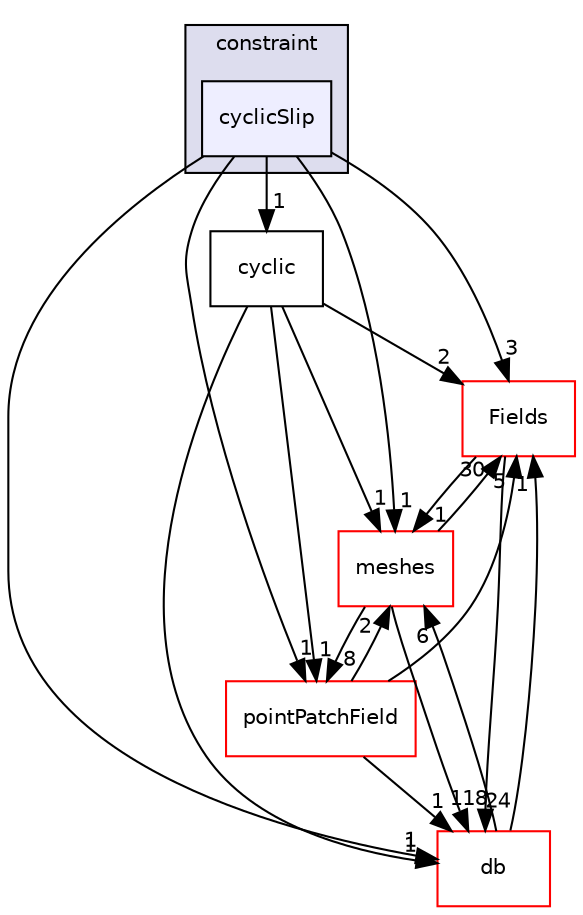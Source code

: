 digraph "src/OpenFOAM/fields/pointPatchFields/constraint/cyclicSlip" {
  bgcolor=transparent;
  compound=true
  node [ fontsize="10", fontname="Helvetica"];
  edge [ labelfontsize="10", labelfontname="Helvetica"];
  subgraph clusterdir_c29a60990a95f573ba90840ea20f11f4 {
    graph [ bgcolor="#ddddee", pencolor="black", label="constraint" fontname="Helvetica", fontsize="10", URL="dir_c29a60990a95f573ba90840ea20f11f4.html"]
  dir_c971a509acdcf77ac1979432f1fe8a7f [shape=box, label="cyclicSlip", style="filled", fillcolor="#eeeeff", pencolor="black", URL="dir_c971a509acdcf77ac1979432f1fe8a7f.html"];
  }
  dir_7d364942a13d3ce50f6681364b448a98 [shape=box label="Fields" color="red" URL="dir_7d364942a13d3ce50f6681364b448a98.html"];
  dir_4240c07897e54bf7f556ac3e98d835ef [shape=box label="cyclic" URL="dir_4240c07897e54bf7f556ac3e98d835ef.html"];
  dir_aa2423979fb45fc41c393a5db370ab21 [shape=box label="meshes" color="red" URL="dir_aa2423979fb45fc41c393a5db370ab21.html"];
  dir_63c634f7a7cfd679ac26c67fb30fc32f [shape=box label="db" color="red" URL="dir_63c634f7a7cfd679ac26c67fb30fc32f.html"];
  dir_17a9bfb76e5e1dbc9e2e32285df4aeb8 [shape=box label="pointPatchField" color="red" URL="dir_17a9bfb76e5e1dbc9e2e32285df4aeb8.html"];
  dir_7d364942a13d3ce50f6681364b448a98->dir_aa2423979fb45fc41c393a5db370ab21 [headlabel="1", labeldistance=1.5 headhref="dir_002037_002226.html"];
  dir_7d364942a13d3ce50f6681364b448a98->dir_63c634f7a7cfd679ac26c67fb30fc32f [headlabel="24", labeldistance=1.5 headhref="dir_002037_001952.html"];
  dir_4240c07897e54bf7f556ac3e98d835ef->dir_7d364942a13d3ce50f6681364b448a98 [headlabel="2", labeldistance=1.5 headhref="dir_002077_002037.html"];
  dir_4240c07897e54bf7f556ac3e98d835ef->dir_aa2423979fb45fc41c393a5db370ab21 [headlabel="1", labeldistance=1.5 headhref="dir_002077_002226.html"];
  dir_4240c07897e54bf7f556ac3e98d835ef->dir_63c634f7a7cfd679ac26c67fb30fc32f [headlabel="1", labeldistance=1.5 headhref="dir_002077_001952.html"];
  dir_4240c07897e54bf7f556ac3e98d835ef->dir_17a9bfb76e5e1dbc9e2e32285df4aeb8 [headlabel="1", labeldistance=1.5 headhref="dir_002077_002092.html"];
  dir_aa2423979fb45fc41c393a5db370ab21->dir_7d364942a13d3ce50f6681364b448a98 [headlabel="30", labeldistance=1.5 headhref="dir_002226_002037.html"];
  dir_aa2423979fb45fc41c393a5db370ab21->dir_63c634f7a7cfd679ac26c67fb30fc32f [headlabel="118", labeldistance=1.5 headhref="dir_002226_001952.html"];
  dir_aa2423979fb45fc41c393a5db370ab21->dir_17a9bfb76e5e1dbc9e2e32285df4aeb8 [headlabel="8", labeldistance=1.5 headhref="dir_002226_002092.html"];
  dir_c971a509acdcf77ac1979432f1fe8a7f->dir_7d364942a13d3ce50f6681364b448a98 [headlabel="3", labeldistance=1.5 headhref="dir_002078_002037.html"];
  dir_c971a509acdcf77ac1979432f1fe8a7f->dir_4240c07897e54bf7f556ac3e98d835ef [headlabel="1", labeldistance=1.5 headhref="dir_002078_002077.html"];
  dir_c971a509acdcf77ac1979432f1fe8a7f->dir_aa2423979fb45fc41c393a5db370ab21 [headlabel="1", labeldistance=1.5 headhref="dir_002078_002226.html"];
  dir_c971a509acdcf77ac1979432f1fe8a7f->dir_63c634f7a7cfd679ac26c67fb30fc32f [headlabel="1", labeldistance=1.5 headhref="dir_002078_001952.html"];
  dir_c971a509acdcf77ac1979432f1fe8a7f->dir_17a9bfb76e5e1dbc9e2e32285df4aeb8 [headlabel="1", labeldistance=1.5 headhref="dir_002078_002092.html"];
  dir_63c634f7a7cfd679ac26c67fb30fc32f->dir_7d364942a13d3ce50f6681364b448a98 [headlabel="1", labeldistance=1.5 headhref="dir_001952_002037.html"];
  dir_63c634f7a7cfd679ac26c67fb30fc32f->dir_aa2423979fb45fc41c393a5db370ab21 [headlabel="6", labeldistance=1.5 headhref="dir_001952_002226.html"];
  dir_17a9bfb76e5e1dbc9e2e32285df4aeb8->dir_7d364942a13d3ce50f6681364b448a98 [headlabel="5", labeldistance=1.5 headhref="dir_002092_002037.html"];
  dir_17a9bfb76e5e1dbc9e2e32285df4aeb8->dir_aa2423979fb45fc41c393a5db370ab21 [headlabel="2", labeldistance=1.5 headhref="dir_002092_002226.html"];
  dir_17a9bfb76e5e1dbc9e2e32285df4aeb8->dir_63c634f7a7cfd679ac26c67fb30fc32f [headlabel="1", labeldistance=1.5 headhref="dir_002092_001952.html"];
}
